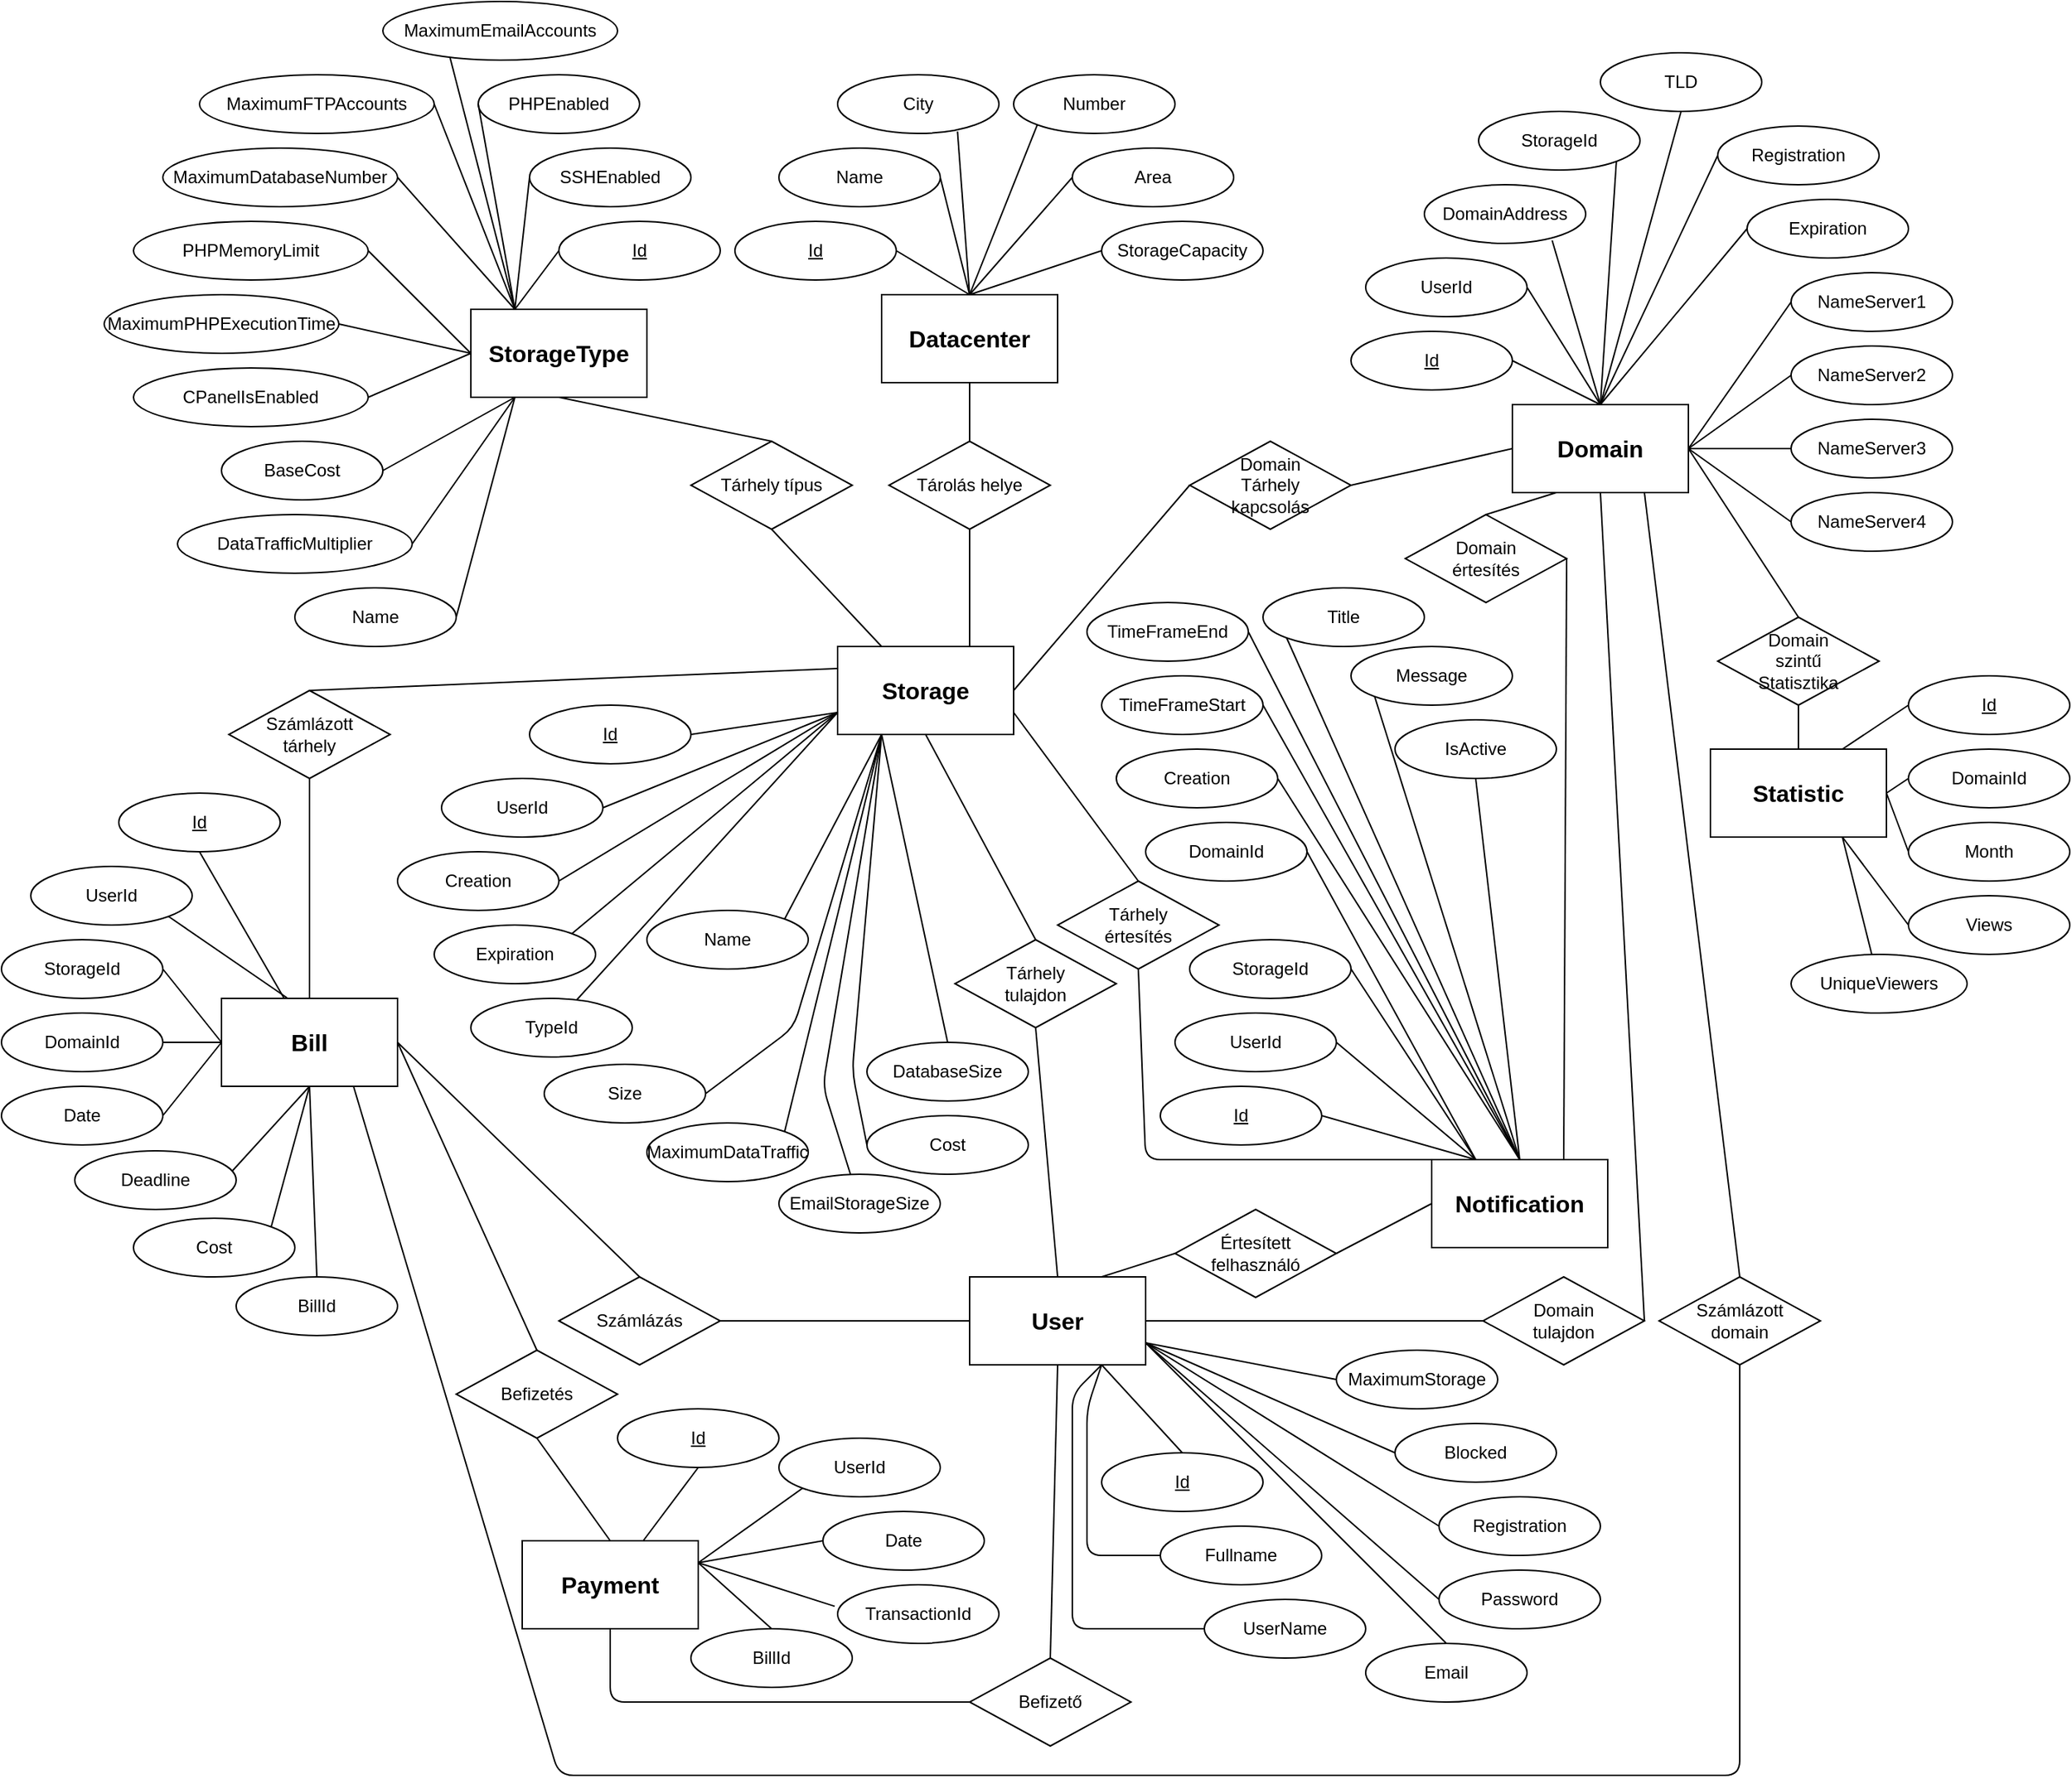 <mxfile version="14.5.8" type="device"><diagram id="4TkQM0ry2hRPQhlBSthe" name="Page-1"><mxGraphModel dx="2249" dy="1940" grid="1" gridSize="10" guides="1" tooltips="1" connect="1" arrows="1" fold="1" page="1" pageScale="1" pageWidth="827" pageHeight="1169" math="0" shadow="0"><root><mxCell id="0"/><mxCell id="1" parent="0"/><mxCell id="emN8S3h7IXsm3alMWnBv-1" value="Datacenter" style="rounded=0;whiteSpace=wrap;html=1;fontStyle=1;fontSize=16;" parent="1" vertex="1"><mxGeometry x="360" y="20" width="120" height="60" as="geometry"/></mxCell><mxCell id="emN8S3h7IXsm3alMWnBv-2" value="Bill" style="rounded=0;whiteSpace=wrap;html=1;fontSize=16;fontStyle=1" parent="1" vertex="1"><mxGeometry x="-90" y="500" width="120" height="60" as="geometry"/></mxCell><mxCell id="emN8S3h7IXsm3alMWnBv-3" value="Domain" style="rounded=0;whiteSpace=wrap;html=1;fontSize=16;fontStyle=1" parent="1" vertex="1"><mxGeometry x="790" y="95" width="120" height="60" as="geometry"/></mxCell><mxCell id="emN8S3h7IXsm3alMWnBv-4" value="Storage" style="rounded=0;whiteSpace=wrap;html=1;fontStyle=1;fontSize=16;" parent="1" vertex="1"><mxGeometry x="330" y="260" width="120" height="60" as="geometry"/></mxCell><mxCell id="emN8S3h7IXsm3alMWnBv-5" value="User" style="rounded=0;whiteSpace=wrap;html=1;fontSize=16;fontStyle=1" parent="1" vertex="1"><mxGeometry x="420" y="690" width="120" height="60" as="geometry"/></mxCell><mxCell id="emN8S3h7IXsm3alMWnBv-6" value="StorageType" style="rounded=0;whiteSpace=wrap;html=1;fontStyle=1;fontSize=16;" parent="1" vertex="1"><mxGeometry x="80" y="30" width="120" height="60" as="geometry"/></mxCell><mxCell id="emN8S3h7IXsm3alMWnBv-7" value="Statistic" style="rounded=0;whiteSpace=wrap;html=1;fontSize=16;fontStyle=1" parent="1" vertex="1"><mxGeometry x="925" y="330" width="120" height="60" as="geometry"/></mxCell><mxCell id="emN8S3h7IXsm3alMWnBv-9" value="Payment" style="rounded=0;whiteSpace=wrap;html=1;fontSize=16;fontStyle=1" parent="1" vertex="1"><mxGeometry x="115" y="870" width="120" height="60" as="geometry"/></mxCell><mxCell id="emN8S3h7IXsm3alMWnBv-10" value="Tárolás helye" style="rhombus;whiteSpace=wrap;html=1;" parent="1" vertex="1"><mxGeometry x="365" y="120" width="110" height="60" as="geometry"/></mxCell><mxCell id="emN8S3h7IXsm3alMWnBv-11" value="Tárhely típus" style="rhombus;whiteSpace=wrap;html=1;" parent="1" vertex="1"><mxGeometry x="230" y="120" width="110" height="60" as="geometry"/></mxCell><mxCell id="emN8S3h7IXsm3alMWnBv-14" value="" style="endArrow=none;html=1;entryX=0.5;entryY=0;entryDx=0;entryDy=0;exitX=0.5;exitY=1;exitDx=0;exitDy=0;" parent="1" source="emN8S3h7IXsm3alMWnBv-1" target="emN8S3h7IXsm3alMWnBv-10" edge="1"><mxGeometry width="50" height="50" relative="1" as="geometry"><mxPoint x="300" y="310" as="sourcePoint"/><mxPoint x="350" y="260" as="targetPoint"/></mxGeometry></mxCell><mxCell id="emN8S3h7IXsm3alMWnBv-15" value="" style="endArrow=none;html=1;entryX=0.75;entryY=0;entryDx=0;entryDy=0;exitX=0.5;exitY=1;exitDx=0;exitDy=0;" parent="1" source="emN8S3h7IXsm3alMWnBv-10" target="emN8S3h7IXsm3alMWnBv-4" edge="1"><mxGeometry width="50" height="50" relative="1" as="geometry"><mxPoint x="170" y="240" as="sourcePoint"/><mxPoint x="190" y="240" as="targetPoint"/></mxGeometry></mxCell><mxCell id="emN8S3h7IXsm3alMWnBv-16" value="" style="endArrow=none;html=1;exitX=0.25;exitY=0;exitDx=0;exitDy=0;entryX=0.5;entryY=1;entryDx=0;entryDy=0;" parent="1" source="emN8S3h7IXsm3alMWnBv-4" target="emN8S3h7IXsm3alMWnBv-11" edge="1"><mxGeometry width="50" height="50" relative="1" as="geometry"><mxPoint x="430" y="230" as="sourcePoint"/><mxPoint x="210" y="640" as="targetPoint"/></mxGeometry></mxCell><mxCell id="emN8S3h7IXsm3alMWnBv-17" value="" style="endArrow=none;html=1;entryX=0.5;entryY=1;entryDx=0;entryDy=0;exitX=0.5;exitY=0;exitDx=0;exitDy=0;" parent="1" source="emN8S3h7IXsm3alMWnBv-11" target="emN8S3h7IXsm3alMWnBv-6" edge="1"><mxGeometry width="50" height="50" relative="1" as="geometry"><mxPoint x="560" y="230" as="sourcePoint"/><mxPoint x="210" y="260" as="targetPoint"/></mxGeometry></mxCell><mxCell id="emN8S3h7IXsm3alMWnBv-19" value="&lt;div&gt;Domain&lt;/div&gt;&lt;div&gt;szintű&lt;/div&gt;&lt;div&gt;Statisztika&lt;br&gt;&lt;/div&gt;" style="rhombus;whiteSpace=wrap;html=1;" parent="1" vertex="1"><mxGeometry x="930" y="240" width="110" height="60" as="geometry"/></mxCell><mxCell id="emN8S3h7IXsm3alMWnBv-20" value="&lt;div&gt;Domain&lt;/div&gt;&lt;div&gt;értesítés&lt;/div&gt;" style="rhombus;whiteSpace=wrap;html=1;" parent="1" vertex="1"><mxGeometry x="717" y="170" width="110" height="60" as="geometry"/></mxCell><mxCell id="emN8S3h7IXsm3alMWnBv-21" value="&lt;div&gt;Tárhely&lt;/div&gt;&lt;div&gt;értesítés&lt;br&gt;&lt;/div&gt;" style="rhombus;whiteSpace=wrap;html=1;" parent="1" vertex="1"><mxGeometry x="480" y="420" width="110" height="60" as="geometry"/></mxCell><mxCell id="emN8S3h7IXsm3alMWnBv-22" value="" style="endArrow=none;html=1;entryX=0.75;entryY=0;entryDx=0;entryDy=0;exitX=1;exitY=0.5;exitDx=0;exitDy=0;" parent="1" source="emN8S3h7IXsm3alMWnBv-20" target="emN8S3h7IXsm3alMWnBv-8" edge="1"><mxGeometry width="50" height="50" relative="1" as="geometry"><mxPoint x="430" y="490" as="sourcePoint"/><mxPoint x="480" y="440" as="targetPoint"/></mxGeometry></mxCell><mxCell id="emN8S3h7IXsm3alMWnBv-23" value="" style="endArrow=none;html=1;entryX=0.5;entryY=0;entryDx=0;entryDy=0;exitX=0.25;exitY=1;exitDx=0;exitDy=0;" parent="1" source="emN8S3h7IXsm3alMWnBv-3" target="emN8S3h7IXsm3alMWnBv-20" edge="1"><mxGeometry width="50" height="50" relative="1" as="geometry"><mxPoint x="300" y="315" as="sourcePoint"/><mxPoint x="350" y="265" as="targetPoint"/></mxGeometry></mxCell><mxCell id="emN8S3h7IXsm3alMWnBv-24" value="" style="endArrow=none;html=1;entryX=1;entryY=0.5;entryDx=0;entryDy=0;exitX=0.5;exitY=0;exitDx=0;exitDy=0;" parent="1" source="emN8S3h7IXsm3alMWnBv-19" target="emN8S3h7IXsm3alMWnBv-3" edge="1"><mxGeometry width="50" height="50" relative="1" as="geometry"><mxPoint x="270" y="670" as="sourcePoint"/><mxPoint x="320" y="620" as="targetPoint"/></mxGeometry></mxCell><mxCell id="emN8S3h7IXsm3alMWnBv-25" value="" style="endArrow=none;html=1;entryX=0.5;entryY=1;entryDx=0;entryDy=0;exitX=0.5;exitY=0;exitDx=0;exitDy=0;" parent="1" source="emN8S3h7IXsm3alMWnBv-7" target="emN8S3h7IXsm3alMWnBv-19" edge="1"><mxGeometry width="50" height="50" relative="1" as="geometry"><mxPoint x="160" y="10" as="sourcePoint"/><mxPoint x="210" y="-40" as="targetPoint"/></mxGeometry></mxCell><mxCell id="emN8S3h7IXsm3alMWnBv-26" value="" style="endArrow=none;html=1;exitX=0.5;exitY=1;exitDx=0;exitDy=0;entryX=0;entryY=0;entryDx=0;entryDy=0;" parent="1" source="emN8S3h7IXsm3alMWnBv-21" target="emN8S3h7IXsm3alMWnBv-8" edge="1"><mxGeometry width="50" height="50" relative="1" as="geometry"><mxPoint x="580" y="340" as="sourcePoint"/><mxPoint x="660" y="630" as="targetPoint"/><Array as="points"><mxPoint x="540" y="610"/></Array></mxGeometry></mxCell><mxCell id="emN8S3h7IXsm3alMWnBv-27" value="" style="endArrow=none;html=1;entryX=0.5;entryY=0;entryDx=0;entryDy=0;exitX=1;exitY=0.75;exitDx=0;exitDy=0;" parent="1" source="emN8S3h7IXsm3alMWnBv-4" target="emN8S3h7IXsm3alMWnBv-21" edge="1"><mxGeometry width="50" height="50" relative="1" as="geometry"><mxPoint x="300" y="330" as="sourcePoint"/><mxPoint x="350" y="280" as="targetPoint"/></mxGeometry></mxCell><mxCell id="emN8S3h7IXsm3alMWnBv-28" value="&lt;div&gt;Tárhely&lt;/div&gt;&lt;div&gt;tulajdon&lt;br&gt;&lt;/div&gt;" style="rhombus;whiteSpace=wrap;html=1;" parent="1" vertex="1"><mxGeometry x="410" y="460" width="110" height="60" as="geometry"/></mxCell><mxCell id="emN8S3h7IXsm3alMWnBv-29" value="" style="endArrow=none;html=1;entryX=0.5;entryY=1;entryDx=0;entryDy=0;exitX=0.5;exitY=0;exitDx=0;exitDy=0;" parent="1" source="emN8S3h7IXsm3alMWnBv-28" target="emN8S3h7IXsm3alMWnBv-4" edge="1"><mxGeometry width="50" height="50" relative="1" as="geometry"><mxPoint x="270" y="340" as="sourcePoint"/><mxPoint x="320" y="290" as="targetPoint"/></mxGeometry></mxCell><mxCell id="emN8S3h7IXsm3alMWnBv-30" value="" style="endArrow=none;html=1;entryX=0.5;entryY=1;entryDx=0;entryDy=0;exitX=0.5;exitY=0;exitDx=0;exitDy=0;" parent="1" source="emN8S3h7IXsm3alMWnBv-5" target="emN8S3h7IXsm3alMWnBv-28" edge="1"><mxGeometry width="50" height="50" relative="1" as="geometry"><mxPoint x="240" y="380" as="sourcePoint"/><mxPoint x="290" y="330" as="targetPoint"/></mxGeometry></mxCell><mxCell id="emN8S3h7IXsm3alMWnBv-31" value="&lt;div&gt;Értesített&lt;br&gt;&lt;/div&gt;&lt;div&gt;felhasználó&lt;br&gt;&lt;/div&gt;" style="rhombus;whiteSpace=wrap;html=1;" parent="1" vertex="1"><mxGeometry x="560" y="644" width="110" height="60" as="geometry"/></mxCell><mxCell id="emN8S3h7IXsm3alMWnBv-32" value="" style="endArrow=none;html=1;entryX=0;entryY=0.5;entryDx=0;entryDy=0;exitX=0.75;exitY=0;exitDx=0;exitDy=0;" parent="1" source="emN8S3h7IXsm3alMWnBv-5" target="emN8S3h7IXsm3alMWnBv-31" edge="1"><mxGeometry width="50" height="50" relative="1" as="geometry"><mxPoint x="400" y="490" as="sourcePoint"/><mxPoint x="450" y="440" as="targetPoint"/></mxGeometry></mxCell><mxCell id="emN8S3h7IXsm3alMWnBv-34" value="&lt;div&gt;Számlázás&lt;/div&gt;" style="rhombus;whiteSpace=wrap;html=1;" parent="1" vertex="1"><mxGeometry x="140" y="690" width="110" height="60" as="geometry"/></mxCell><mxCell id="emN8S3h7IXsm3alMWnBv-35" value="" style="endArrow=none;html=1;entryX=0;entryY=0.5;entryDx=0;entryDy=0;exitX=1;exitY=0.5;exitDx=0;exitDy=0;" parent="1" source="emN8S3h7IXsm3alMWnBv-34" target="emN8S3h7IXsm3alMWnBv-5" edge="1"><mxGeometry width="50" height="50" relative="1" as="geometry"><mxPoint x="250" y="510" as="sourcePoint"/><mxPoint x="300" y="460" as="targetPoint"/></mxGeometry></mxCell><mxCell id="emN8S3h7IXsm3alMWnBv-39" value="Befizetés" style="rhombus;whiteSpace=wrap;html=1;" parent="1" vertex="1"><mxGeometry x="70" y="740" width="110" height="60" as="geometry"/></mxCell><mxCell id="emN8S3h7IXsm3alMWnBv-40" value="Befizető" style="rhombus;whiteSpace=wrap;html=1;" parent="1" vertex="1"><mxGeometry x="420" y="950" width="110" height="60" as="geometry"/></mxCell><mxCell id="emN8S3h7IXsm3alMWnBv-41" value="" style="endArrow=none;html=1;entryX=0.5;entryY=1;entryDx=0;entryDy=0;exitX=0.5;exitY=0;exitDx=0;exitDy=0;" parent="1" source="emN8S3h7IXsm3alMWnBv-40" target="emN8S3h7IXsm3alMWnBv-5" edge="1"><mxGeometry width="50" height="50" relative="1" as="geometry"><mxPoint x="290" y="490" as="sourcePoint"/><mxPoint x="340" y="440" as="targetPoint"/></mxGeometry></mxCell><mxCell id="emN8S3h7IXsm3alMWnBv-42" value="" style="endArrow=none;html=1;entryX=0;entryY=0.5;entryDx=0;entryDy=0;exitX=0.5;exitY=1;exitDx=0;exitDy=0;" parent="1" source="emN8S3h7IXsm3alMWnBv-9" target="emN8S3h7IXsm3alMWnBv-40" edge="1"><mxGeometry width="50" height="50" relative="1" as="geometry"><mxPoint x="260" y="560" as="sourcePoint"/><mxPoint x="310" y="510" as="targetPoint"/><Array as="points"><mxPoint x="175" y="980"/></Array></mxGeometry></mxCell><mxCell id="emN8S3h7IXsm3alMWnBv-43" value="" style="endArrow=none;html=1;entryX=1;entryY=0.5;entryDx=0;entryDy=0;exitX=0.5;exitY=0;exitDx=0;exitDy=0;" parent="1" source="emN8S3h7IXsm3alMWnBv-39" target="emN8S3h7IXsm3alMWnBv-2" edge="1"><mxGeometry width="50" height="50" relative="1" as="geometry"><mxPoint x="-50" y="460" as="sourcePoint"/><mxPoint x="-80" y="460" as="targetPoint"/></mxGeometry></mxCell><mxCell id="emN8S3h7IXsm3alMWnBv-44" value="" style="endArrow=none;html=1;entryX=0.5;entryY=0;entryDx=0;entryDy=0;exitX=0.5;exitY=1;exitDx=0;exitDy=0;" parent="1" source="emN8S3h7IXsm3alMWnBv-39" target="emN8S3h7IXsm3alMWnBv-9" edge="1"><mxGeometry width="50" height="50" relative="1" as="geometry"><mxPoint x="130" y="510" as="sourcePoint"/><mxPoint x="180" y="460" as="targetPoint"/></mxGeometry></mxCell><mxCell id="emN8S3h7IXsm3alMWnBv-45" value="&lt;div&gt;Domain&lt;/div&gt;&lt;div&gt;tulajdon&lt;br&gt;&lt;/div&gt;" style="rhombus;whiteSpace=wrap;html=1;" parent="1" vertex="1"><mxGeometry x="770" y="690" width="110" height="60" as="geometry"/></mxCell><mxCell id="emN8S3h7IXsm3alMWnBv-46" value="" style="endArrow=none;html=1;entryX=0;entryY=0.5;entryDx=0;entryDy=0;" parent="1" target="emN8S3h7IXsm3alMWnBv-45" edge="1"><mxGeometry width="50" height="50" relative="1" as="geometry"><mxPoint x="540" y="720" as="sourcePoint"/><mxPoint x="620" y="740" as="targetPoint"/></mxGeometry></mxCell><mxCell id="emN8S3h7IXsm3alMWnBv-47" value="" style="endArrow=none;html=1;entryX=1;entryY=0.5;entryDx=0;entryDy=0;exitX=0.5;exitY=1;exitDx=0;exitDy=0;" parent="1" source="emN8S3h7IXsm3alMWnBv-3" target="emN8S3h7IXsm3alMWnBv-45" edge="1"><mxGeometry width="50" height="50" relative="1" as="geometry"><mxPoint x="430" y="600" as="sourcePoint"/><mxPoint x="480" y="550" as="targetPoint"/></mxGeometry></mxCell><mxCell id="emN8S3h7IXsm3alMWnBv-48" value="&lt;div&gt;Számlázott&lt;/div&gt;&lt;div&gt;domain&lt;br&gt;&lt;/div&gt;" style="rhombus;whiteSpace=wrap;html=1;" parent="1" vertex="1"><mxGeometry x="890" y="690" width="110" height="60" as="geometry"/></mxCell><mxCell id="emN8S3h7IXsm3alMWnBv-49" value="" style="endArrow=none;html=1;entryX=0.75;entryY=1;entryDx=0;entryDy=0;exitX=0.5;exitY=1;exitDx=0;exitDy=0;" parent="1" source="emN8S3h7IXsm3alMWnBv-48" target="emN8S3h7IXsm3alMWnBv-2" edge="1"><mxGeometry width="50" height="50" relative="1" as="geometry"><mxPoint x="130" y="700" as="sourcePoint"/><mxPoint x="180" y="650" as="targetPoint"/><Array as="points"><mxPoint x="945" y="1030"/><mxPoint x="140" y="1030"/></Array></mxGeometry></mxCell><mxCell id="emN8S3h7IXsm3alMWnBv-50" value="" style="endArrow=none;html=1;entryX=0.75;entryY=1;entryDx=0;entryDy=0;exitX=0.5;exitY=0;exitDx=0;exitDy=0;" parent="1" source="emN8S3h7IXsm3alMWnBv-48" target="emN8S3h7IXsm3alMWnBv-3" edge="1"><mxGeometry width="50" height="50" relative="1" as="geometry"><mxPoint x="330" y="720" as="sourcePoint"/><mxPoint x="130" y="680" as="targetPoint"/></mxGeometry></mxCell><mxCell id="emN8S3h7IXsm3alMWnBv-51" value="&lt;div&gt;Domain&lt;/div&gt;&lt;div&gt;Tárhely&lt;/div&gt;&lt;div&gt;kapcsolás&lt;br&gt;&lt;/div&gt;" style="rhombus;whiteSpace=wrap;html=1;" parent="1" vertex="1"><mxGeometry x="570" y="120" width="110" height="60" as="geometry"/></mxCell><mxCell id="emN8S3h7IXsm3alMWnBv-52" value="" style="endArrow=none;html=1;entryX=1;entryY=0.5;entryDx=0;entryDy=0;exitX=0;exitY=0.5;exitDx=0;exitDy=0;" parent="1" source="emN8S3h7IXsm3alMWnBv-3" target="emN8S3h7IXsm3alMWnBv-51" edge="1"><mxGeometry width="50" height="50" relative="1" as="geometry"><mxPoint x="320" y="660" as="sourcePoint"/><mxPoint x="370" y="610" as="targetPoint"/></mxGeometry></mxCell><mxCell id="emN8S3h7IXsm3alMWnBv-53" value="" style="endArrow=none;html=1;entryX=0;entryY=0.5;entryDx=0;entryDy=0;exitX=1;exitY=0.5;exitDx=0;exitDy=0;" parent="1" source="emN8S3h7IXsm3alMWnBv-4" target="emN8S3h7IXsm3alMWnBv-51" edge="1"><mxGeometry width="50" height="50" relative="1" as="geometry"><mxPoint x="250" y="670" as="sourcePoint"/><mxPoint x="300" y="620" as="targetPoint"/></mxGeometry></mxCell><mxCell id="emN8S3h7IXsm3alMWnBv-54" value="&lt;div&gt;Számlázott&lt;/div&gt;&lt;div&gt;tárhely&lt;br&gt;&lt;/div&gt;" style="rhombus;whiteSpace=wrap;html=1;" parent="1" vertex="1"><mxGeometry x="-85" y="290" width="110" height="60" as="geometry"/></mxCell><mxCell id="emN8S3h7IXsm3alMWnBv-55" value="" style="endArrow=none;html=1;entryX=0;entryY=0.25;entryDx=0;entryDy=0;exitX=0.5;exitY=0;exitDx=0;exitDy=0;" parent="1" source="emN8S3h7IXsm3alMWnBv-54" target="emN8S3h7IXsm3alMWnBv-4" edge="1"><mxGeometry width="50" height="50" relative="1" as="geometry"><mxPoint x="120" y="340" as="sourcePoint"/><mxPoint x="170" y="290" as="targetPoint"/></mxGeometry></mxCell><mxCell id="emN8S3h7IXsm3alMWnBv-56" value="" style="endArrow=none;html=1;entryX=0.5;entryY=1;entryDx=0;entryDy=0;exitX=0.5;exitY=0;exitDx=0;exitDy=0;" parent="1" source="emN8S3h7IXsm3alMWnBv-2" target="emN8S3h7IXsm3alMWnBv-54" edge="1"><mxGeometry width="50" height="50" relative="1" as="geometry"><mxPoint x="-120" y="360" as="sourcePoint"/><mxPoint x="-70" y="310" as="targetPoint"/></mxGeometry></mxCell><mxCell id="emN8S3h7IXsm3alMWnBv-8" value="Notification" style="rounded=0;whiteSpace=wrap;html=1;fontSize=16;fontStyle=1" parent="1" vertex="1"><mxGeometry x="735" y="610" width="120" height="60" as="geometry"/></mxCell><mxCell id="muhq09yb4jXGXp1xaIJV-4" value="" style="endArrow=none;html=1;exitX=1;exitY=0.5;exitDx=0;exitDy=0;entryX=0;entryY=0.5;entryDx=0;entryDy=0;" parent="1" source="emN8S3h7IXsm3alMWnBv-31" target="emN8S3h7IXsm3alMWnBv-8" edge="1"><mxGeometry width="50" height="50" relative="1" as="geometry"><mxPoint x="560" y="980" as="sourcePoint"/><mxPoint x="690" y="420" as="targetPoint"/></mxGeometry></mxCell><mxCell id="muhq09yb4jXGXp1xaIJV-5" value="" style="endArrow=none;html=1;entryX=1;entryY=0.5;entryDx=0;entryDy=0;exitX=0.5;exitY=0;exitDx=0;exitDy=0;" parent="1" source="emN8S3h7IXsm3alMWnBv-34" target="emN8S3h7IXsm3alMWnBv-2" edge="1"><mxGeometry width="50" height="50" relative="1" as="geometry"><mxPoint x="-30" y="610" as="sourcePoint"/><mxPoint x="20" y="560" as="targetPoint"/></mxGeometry></mxCell><mxCell id="muhq09yb4jXGXp1xaIJV-8" value="&lt;u&gt;Id&lt;/u&gt;" style="ellipse;whiteSpace=wrap;html=1;" parent="1" vertex="1"><mxGeometry x="140" y="-30" width="110" height="40" as="geometry"/></mxCell><mxCell id="muhq09yb4jXGXp1xaIJV-9" value="SSHEnabled" style="ellipse;whiteSpace=wrap;html=1;" parent="1" vertex="1"><mxGeometry x="120" y="-80" width="110" height="40" as="geometry"/></mxCell><mxCell id="muhq09yb4jXGXp1xaIJV-10" value="PHPEnabled" style="ellipse;whiteSpace=wrap;html=1;" parent="1" vertex="1"><mxGeometry x="85" y="-130" width="110" height="40" as="geometry"/></mxCell><mxCell id="muhq09yb4jXGXp1xaIJV-11" value="MaximumEmailAccounts" style="ellipse;whiteSpace=wrap;html=1;" parent="1" vertex="1"><mxGeometry x="20" y="-180" width="160" height="40" as="geometry"/></mxCell><mxCell id="muhq09yb4jXGXp1xaIJV-12" value="PHPMemoryLimit" style="ellipse;whiteSpace=wrap;html=1;" parent="1" vertex="1"><mxGeometry x="-150" y="-30" width="160" height="40" as="geometry"/></mxCell><mxCell id="muhq09yb4jXGXp1xaIJV-13" value="MaximumDatabaseNumber" style="ellipse;whiteSpace=wrap;html=1;" parent="1" vertex="1"><mxGeometry x="-130" y="-80" width="160" height="40" as="geometry"/></mxCell><mxCell id="muhq09yb4jXGXp1xaIJV-14" value="&lt;div&gt;MaximumFTPAccounts&lt;/div&gt;" style="ellipse;whiteSpace=wrap;html=1;" parent="1" vertex="1"><mxGeometry x="-105" y="-130" width="160" height="40" as="geometry"/></mxCell><mxCell id="muhq09yb4jXGXp1xaIJV-15" value="MaximumPHPExecutionTime" style="ellipse;whiteSpace=wrap;html=1;" parent="1" vertex="1"><mxGeometry x="-170" y="20" width="160" height="40" as="geometry"/></mxCell><mxCell id="muhq09yb4jXGXp1xaIJV-16" value="CPanelIsEnabled" style="ellipse;whiteSpace=wrap;html=1;" parent="1" vertex="1"><mxGeometry x="-150" y="70" width="160" height="40" as="geometry"/></mxCell><mxCell id="muhq09yb4jXGXp1xaIJV-17" value="BaseCost" style="ellipse;whiteSpace=wrap;html=1;" parent="1" vertex="1"><mxGeometry x="-90" y="120" width="110" height="40" as="geometry"/></mxCell><mxCell id="muhq09yb4jXGXp1xaIJV-18" value="DataTrafficMultiplier" style="ellipse;whiteSpace=wrap;html=1;" parent="1" vertex="1"><mxGeometry x="-120" y="170" width="160" height="40" as="geometry"/></mxCell><mxCell id="muhq09yb4jXGXp1xaIJV-19" value="Name" style="ellipse;whiteSpace=wrap;html=1;" parent="1" vertex="1"><mxGeometry x="-40" y="220" width="110" height="40" as="geometry"/></mxCell><mxCell id="muhq09yb4jXGXp1xaIJV-22" value="" style="endArrow=none;html=1;entryX=0;entryY=0.5;entryDx=0;entryDy=0;exitX=0.25;exitY=0;exitDx=0;exitDy=0;" parent="1" source="emN8S3h7IXsm3alMWnBv-6" target="muhq09yb4jXGXp1xaIJV-8" edge="1"><mxGeometry width="50" height="50" relative="1" as="geometry"><mxPoint x="30" y="50" as="sourcePoint"/><mxPoint x="80" as="targetPoint"/></mxGeometry></mxCell><mxCell id="muhq09yb4jXGXp1xaIJV-24" value="" style="endArrow=none;html=1;entryX=0.25;entryY=1;entryDx=0;entryDy=0;exitX=1;exitY=0.5;exitDx=0;exitDy=0;" parent="1" source="muhq09yb4jXGXp1xaIJV-19" target="emN8S3h7IXsm3alMWnBv-6" edge="1"><mxGeometry width="50" height="50" relative="1" as="geometry"><mxPoint x="30" y="220" as="sourcePoint"/><mxPoint x="80" y="170" as="targetPoint"/></mxGeometry></mxCell><mxCell id="muhq09yb4jXGXp1xaIJV-25" value="" style="endArrow=none;html=1;entryX=0.25;entryY=1;entryDx=0;entryDy=0;exitX=1;exitY=0.5;exitDx=0;exitDy=0;" parent="1" source="muhq09yb4jXGXp1xaIJV-18" target="emN8S3h7IXsm3alMWnBv-6" edge="1"><mxGeometry width="50" height="50" relative="1" as="geometry"><mxPoint x="-260" y="280" as="sourcePoint"/><mxPoint x="-210" y="230" as="targetPoint"/></mxGeometry></mxCell><mxCell id="muhq09yb4jXGXp1xaIJV-26" value="" style="endArrow=none;html=1;entryX=0.25;entryY=1;entryDx=0;entryDy=0;exitX=1;exitY=0.5;exitDx=0;exitDy=0;" parent="1" source="muhq09yb4jXGXp1xaIJV-17" target="emN8S3h7IXsm3alMWnBv-6" edge="1"><mxGeometry width="50" height="50" relative="1" as="geometry"><mxPoint x="10" y="140" as="sourcePoint"/><mxPoint x="80.711" y="90" as="targetPoint"/></mxGeometry></mxCell><mxCell id="muhq09yb4jXGXp1xaIJV-27" value="" style="endArrow=none;html=1;entryX=0;entryY=0.5;entryDx=0;entryDy=0;exitX=1;exitY=0.5;exitDx=0;exitDy=0;" parent="1" source="muhq09yb4jXGXp1xaIJV-16" target="emN8S3h7IXsm3alMWnBv-6" edge="1"><mxGeometry width="50" height="50" relative="1" as="geometry"><mxPoint x="-20" y="140" as="sourcePoint"/><mxPoint x="30" y="90" as="targetPoint"/></mxGeometry></mxCell><mxCell id="muhq09yb4jXGXp1xaIJV-28" value="" style="endArrow=none;html=1;entryX=0;entryY=0.5;entryDx=0;entryDy=0;exitX=1;exitY=0.5;exitDx=0;exitDy=0;" parent="1" source="muhq09yb4jXGXp1xaIJV-15" target="emN8S3h7IXsm3alMWnBv-6" edge="1"><mxGeometry width="50" height="50" relative="1" as="geometry"><mxPoint x="-30" y="90" as="sourcePoint"/><mxPoint x="20" y="40" as="targetPoint"/></mxGeometry></mxCell><mxCell id="muhq09yb4jXGXp1xaIJV-29" value="" style="endArrow=none;html=1;entryX=0;entryY=0.5;entryDx=0;entryDy=0;exitX=1;exitY=0.5;exitDx=0;exitDy=0;" parent="1" source="muhq09yb4jXGXp1xaIJV-12" target="emN8S3h7IXsm3alMWnBv-6" edge="1"><mxGeometry width="50" height="50" relative="1" as="geometry"><mxPoint x="30" y="70" as="sourcePoint"/><mxPoint x="80" y="20" as="targetPoint"/></mxGeometry></mxCell><mxCell id="muhq09yb4jXGXp1xaIJV-30" value="" style="endArrow=none;html=1;entryX=0;entryY=0.5;entryDx=0;entryDy=0;exitX=0.25;exitY=0;exitDx=0;exitDy=0;" parent="1" source="emN8S3h7IXsm3alMWnBv-6" target="muhq09yb4jXGXp1xaIJV-9" edge="1"><mxGeometry width="50" height="50" relative="1" as="geometry"><mxPoint x="70" y="20" as="sourcePoint"/><mxPoint x="120" y="-30" as="targetPoint"/></mxGeometry></mxCell><mxCell id="muhq09yb4jXGXp1xaIJV-31" value="" style="endArrow=none;html=1;entryX=0;entryY=0.5;entryDx=0;entryDy=0;exitX=0.25;exitY=0;exitDx=0;exitDy=0;" parent="1" source="emN8S3h7IXsm3alMWnBv-6" target="muhq09yb4jXGXp1xaIJV-10" edge="1"><mxGeometry width="50" height="50" relative="1" as="geometry"><mxPoint x="70" y="-30" as="sourcePoint"/><mxPoint x="120" y="-80" as="targetPoint"/></mxGeometry></mxCell><mxCell id="muhq09yb4jXGXp1xaIJV-32" value="" style="endArrow=none;html=1;entryX=0.286;entryY=0.953;entryDx=0;entryDy=0;entryPerimeter=0;" parent="1" target="muhq09yb4jXGXp1xaIJV-11" edge="1"><mxGeometry width="50" height="50" relative="1" as="geometry"><mxPoint x="110" y="30" as="sourcePoint"/><mxPoint x="80" y="-30" as="targetPoint"/></mxGeometry></mxCell><mxCell id="muhq09yb4jXGXp1xaIJV-33" value="" style="endArrow=none;html=1;entryX=1;entryY=0.5;entryDx=0;entryDy=0;exitX=0.25;exitY=0;exitDx=0;exitDy=0;" parent="1" source="emN8S3h7IXsm3alMWnBv-6" target="muhq09yb4jXGXp1xaIJV-14" edge="1"><mxGeometry width="50" height="50" relative="1" as="geometry"><mxPoint x="60" y="40" as="sourcePoint"/><mxPoint x="110" y="-10" as="targetPoint"/></mxGeometry></mxCell><mxCell id="muhq09yb4jXGXp1xaIJV-34" value="" style="endArrow=none;html=1;entryX=0.25;entryY=0;entryDx=0;entryDy=0;exitX=1;exitY=0.5;exitDx=0;exitDy=0;" parent="1" source="muhq09yb4jXGXp1xaIJV-13" target="emN8S3h7IXsm3alMWnBv-6" edge="1"><mxGeometry width="50" height="50" relative="1" as="geometry"><mxPoint x="-50" y="70" as="sourcePoint"/><mxPoint y="20" as="targetPoint"/></mxGeometry></mxCell><mxCell id="muhq09yb4jXGXp1xaIJV-35" value="&lt;u&gt;Id&lt;/u&gt;" style="ellipse;whiteSpace=wrap;html=1;" parent="1" vertex="1"><mxGeometry x="260" y="-30" width="110" height="40" as="geometry"/></mxCell><mxCell id="muhq09yb4jXGXp1xaIJV-36" value="Name" style="ellipse;whiteSpace=wrap;html=1;" parent="1" vertex="1"><mxGeometry x="290" y="-80" width="110" height="40" as="geometry"/></mxCell><mxCell id="muhq09yb4jXGXp1xaIJV-37" value="City" style="ellipse;whiteSpace=wrap;html=1;" parent="1" vertex="1"><mxGeometry x="330" y="-130" width="110" height="40" as="geometry"/></mxCell><mxCell id="muhq09yb4jXGXp1xaIJV-38" value="Number" style="ellipse;whiteSpace=wrap;html=1;" parent="1" vertex="1"><mxGeometry x="450" y="-130" width="110" height="40" as="geometry"/></mxCell><mxCell id="muhq09yb4jXGXp1xaIJV-39" value="Area" style="ellipse;whiteSpace=wrap;html=1;" parent="1" vertex="1"><mxGeometry x="490" y="-80" width="110" height="40" as="geometry"/></mxCell><mxCell id="muhq09yb4jXGXp1xaIJV-40" value="StorageCapacity" style="ellipse;whiteSpace=wrap;html=1;" parent="1" vertex="1"><mxGeometry x="510" y="-30" width="110" height="40" as="geometry"/></mxCell><mxCell id="muhq09yb4jXGXp1xaIJV-41" value="" style="endArrow=none;html=1;entryX=1;entryY=0.5;entryDx=0;entryDy=0;exitX=0.5;exitY=0;exitDx=0;exitDy=0;" parent="1" source="emN8S3h7IXsm3alMWnBv-1" target="muhq09yb4jXGXp1xaIJV-35" edge="1"><mxGeometry width="50" height="50" relative="1" as="geometry"><mxPoint x="390" y="30" as="sourcePoint"/><mxPoint x="440" y="-20" as="targetPoint"/></mxGeometry></mxCell><mxCell id="muhq09yb4jXGXp1xaIJV-42" value="" style="endArrow=none;html=1;entryX=1;entryY=0.5;entryDx=0;entryDy=0;exitX=0.5;exitY=0;exitDx=0;exitDy=0;" parent="1" source="emN8S3h7IXsm3alMWnBv-1" target="muhq09yb4jXGXp1xaIJV-36" edge="1"><mxGeometry width="50" height="50" relative="1" as="geometry"><mxPoint x="540" y="130" as="sourcePoint"/><mxPoint x="590" y="80" as="targetPoint"/></mxGeometry></mxCell><mxCell id="muhq09yb4jXGXp1xaIJV-43" value="" style="endArrow=none;html=1;entryX=0;entryY=0.5;entryDx=0;entryDy=0;exitX=0.5;exitY=0;exitDx=0;exitDy=0;" parent="1" source="emN8S3h7IXsm3alMWnBv-1" target="muhq09yb4jXGXp1xaIJV-40" edge="1"><mxGeometry width="50" height="50" relative="1" as="geometry"><mxPoint x="540" y="140" as="sourcePoint"/><mxPoint x="590" y="90" as="targetPoint"/></mxGeometry></mxCell><mxCell id="muhq09yb4jXGXp1xaIJV-44" value="" style="endArrow=none;html=1;entryX=0;entryY=0.5;entryDx=0;entryDy=0;exitX=0.5;exitY=0;exitDx=0;exitDy=0;" parent="1" source="emN8S3h7IXsm3alMWnBv-1" target="muhq09yb4jXGXp1xaIJV-39" edge="1"><mxGeometry width="50" height="50" relative="1" as="geometry"><mxPoint x="490" y="140" as="sourcePoint"/><mxPoint x="540" y="90" as="targetPoint"/></mxGeometry></mxCell><mxCell id="muhq09yb4jXGXp1xaIJV-45" value="" style="endArrow=none;html=1;entryX=0;entryY=1;entryDx=0;entryDy=0;" parent="1" target="muhq09yb4jXGXp1xaIJV-38" edge="1"><mxGeometry width="50" height="50" relative="1" as="geometry"><mxPoint x="420" y="20" as="sourcePoint"/><mxPoint x="300" y="50" as="targetPoint"/></mxGeometry></mxCell><mxCell id="muhq09yb4jXGXp1xaIJV-46" value="" style="endArrow=none;html=1;entryX=0.743;entryY=0.968;entryDx=0;entryDy=0;entryPerimeter=0;" parent="1" target="muhq09yb4jXGXp1xaIJV-37" edge="1"><mxGeometry width="50" height="50" relative="1" as="geometry"><mxPoint x="420" y="20" as="sourcePoint"/><mxPoint x="290" y="30" as="targetPoint"/></mxGeometry></mxCell><mxCell id="muhq09yb4jXGXp1xaIJV-47" value="&lt;u&gt;Id&lt;/u&gt;" style="ellipse;whiteSpace=wrap;html=1;" parent="1" vertex="1"><mxGeometry x="1060" y="280" width="110" height="40" as="geometry"/></mxCell><mxCell id="muhq09yb4jXGXp1xaIJV-48" value="DomainId" style="ellipse;whiteSpace=wrap;html=1;" parent="1" vertex="1"><mxGeometry x="1060" y="330" width="110" height="40" as="geometry"/></mxCell><mxCell id="muhq09yb4jXGXp1xaIJV-49" value="Month" style="ellipse;whiteSpace=wrap;html=1;" parent="1" vertex="1"><mxGeometry x="1060" y="380" width="110" height="40" as="geometry"/></mxCell><mxCell id="muhq09yb4jXGXp1xaIJV-50" value="Views" style="ellipse;whiteSpace=wrap;html=1;" parent="1" vertex="1"><mxGeometry x="1060" y="430" width="110" height="40" as="geometry"/></mxCell><mxCell id="muhq09yb4jXGXp1xaIJV-51" value="UniqueViewers" style="ellipse;whiteSpace=wrap;html=1;" parent="1" vertex="1"><mxGeometry x="980" y="470" width="120" height="40" as="geometry"/></mxCell><mxCell id="muhq09yb4jXGXp1xaIJV-54" value="" style="endArrow=none;html=1;entryX=0;entryY=0.5;entryDx=0;entryDy=0;exitX=0.75;exitY=0;exitDx=0;exitDy=0;" parent="1" source="emN8S3h7IXsm3alMWnBv-7" target="muhq09yb4jXGXp1xaIJV-47" edge="1"><mxGeometry width="50" height="50" relative="1" as="geometry"><mxPoint x="1150" y="610" as="sourcePoint"/><mxPoint x="1200" y="560" as="targetPoint"/></mxGeometry></mxCell><mxCell id="muhq09yb4jXGXp1xaIJV-55" value="" style="endArrow=none;html=1;entryX=0.75;entryY=1;entryDx=0;entryDy=0;" parent="1" source="muhq09yb4jXGXp1xaIJV-51" target="emN8S3h7IXsm3alMWnBv-7" edge="1"><mxGeometry width="50" height="50" relative="1" as="geometry"><mxPoint x="1150" y="610" as="sourcePoint"/><mxPoint x="1200" y="560" as="targetPoint"/></mxGeometry></mxCell><mxCell id="muhq09yb4jXGXp1xaIJV-56" value="" style="endArrow=none;html=1;entryX=0;entryY=0.5;entryDx=0;entryDy=0;exitX=0.75;exitY=1;exitDx=0;exitDy=0;" parent="1" source="emN8S3h7IXsm3alMWnBv-7" target="muhq09yb4jXGXp1xaIJV-50" edge="1"><mxGeometry width="50" height="50" relative="1" as="geometry"><mxPoint x="1140" y="590" as="sourcePoint"/><mxPoint x="1190" y="540" as="targetPoint"/></mxGeometry></mxCell><mxCell id="muhq09yb4jXGXp1xaIJV-57" value="" style="endArrow=none;html=1;entryX=1;entryY=0.5;entryDx=0;entryDy=0;exitX=0;exitY=0.5;exitDx=0;exitDy=0;" parent="1" source="muhq09yb4jXGXp1xaIJV-49" target="emN8S3h7IXsm3alMWnBv-7" edge="1"><mxGeometry width="50" height="50" relative="1" as="geometry"><mxPoint x="1269.289" y="530" as="sourcePoint"/><mxPoint x="1269.289" y="480" as="targetPoint"/></mxGeometry></mxCell><mxCell id="muhq09yb4jXGXp1xaIJV-58" value="" style="endArrow=none;html=1;entryX=0;entryY=0.5;entryDx=0;entryDy=0;exitX=1;exitY=0.5;exitDx=0;exitDy=0;" parent="1" source="emN8S3h7IXsm3alMWnBv-7" target="muhq09yb4jXGXp1xaIJV-48" edge="1"><mxGeometry width="50" height="50" relative="1" as="geometry"><mxPoint x="1340" y="480" as="sourcePoint"/><mxPoint x="1390" y="430" as="targetPoint"/></mxGeometry></mxCell><mxCell id="muhq09yb4jXGXp1xaIJV-59" value="&lt;u&gt;Id&lt;/u&gt;" style="ellipse;whiteSpace=wrap;html=1;" parent="1" vertex="1"><mxGeometry x="680" y="45" width="110" height="40" as="geometry"/></mxCell><mxCell id="muhq09yb4jXGXp1xaIJV-60" value="UserId" style="ellipse;whiteSpace=wrap;html=1;" parent="1" vertex="1"><mxGeometry x="690" y="-5" width="110" height="40" as="geometry"/></mxCell><mxCell id="muhq09yb4jXGXp1xaIJV-61" value="DomainAddress" style="ellipse;whiteSpace=wrap;html=1;" parent="1" vertex="1"><mxGeometry x="730" y="-55" width="110" height="40" as="geometry"/></mxCell><mxCell id="muhq09yb4jXGXp1xaIJV-62" value="StorageId" style="ellipse;whiteSpace=wrap;html=1;" parent="1" vertex="1"><mxGeometry x="767" y="-105" width="110" height="40" as="geometry"/></mxCell><mxCell id="muhq09yb4jXGXp1xaIJV-63" value="TLD" style="ellipse;whiteSpace=wrap;html=1;" parent="1" vertex="1"><mxGeometry x="850" y="-145" width="110" height="40" as="geometry"/></mxCell><mxCell id="muhq09yb4jXGXp1xaIJV-64" value="Registration" style="ellipse;whiteSpace=wrap;html=1;" parent="1" vertex="1"><mxGeometry x="930" y="-95" width="110" height="40" as="geometry"/></mxCell><mxCell id="muhq09yb4jXGXp1xaIJV-65" value="Expiration" style="ellipse;whiteSpace=wrap;html=1;" parent="1" vertex="1"><mxGeometry x="950" y="-45" width="110" height="40" as="geometry"/></mxCell><mxCell id="muhq09yb4jXGXp1xaIJV-66" value="&lt;div&gt;NameServer4&lt;/div&gt;" style="ellipse;whiteSpace=wrap;html=1;" parent="1" vertex="1"><mxGeometry x="980" y="155" width="110" height="40" as="geometry"/></mxCell><mxCell id="muhq09yb4jXGXp1xaIJV-67" value="&lt;div&gt;NameServer3&lt;/div&gt;" style="ellipse;whiteSpace=wrap;html=1;" parent="1" vertex="1"><mxGeometry x="980" y="105" width="110" height="40" as="geometry"/></mxCell><mxCell id="muhq09yb4jXGXp1xaIJV-68" value="&lt;div&gt;NameServer2&lt;/div&gt;" style="ellipse;whiteSpace=wrap;html=1;" parent="1" vertex="1"><mxGeometry x="980" y="55" width="110" height="40" as="geometry"/></mxCell><mxCell id="muhq09yb4jXGXp1xaIJV-69" value="&lt;div&gt;NameServer1&lt;/div&gt;" style="ellipse;whiteSpace=wrap;html=1;" parent="1" vertex="1"><mxGeometry x="980" y="5" width="110" height="40" as="geometry"/></mxCell><mxCell id="muhq09yb4jXGXp1xaIJV-70" value="" style="endArrow=none;html=1;entryX=0;entryY=0.5;entryDx=0;entryDy=0;exitX=1;exitY=0.5;exitDx=0;exitDy=0;" parent="1" source="emN8S3h7IXsm3alMWnBv-3" target="muhq09yb4jXGXp1xaIJV-66" edge="1"><mxGeometry width="50" height="50" relative="1" as="geometry"><mxPoint x="930" y="145" as="sourcePoint"/><mxPoint x="980" y="95" as="targetPoint"/></mxGeometry></mxCell><mxCell id="muhq09yb4jXGXp1xaIJV-71" value="" style="endArrow=none;html=1;entryX=0;entryY=0.5;entryDx=0;entryDy=0;" parent="1" target="muhq09yb4jXGXp1xaIJV-67" edge="1"><mxGeometry width="50" height="50" relative="1" as="geometry"><mxPoint x="910" y="125" as="sourcePoint"/><mxPoint x="990.0" y="185" as="targetPoint"/></mxGeometry></mxCell><mxCell id="muhq09yb4jXGXp1xaIJV-72" value="" style="endArrow=none;html=1;entryX=0;entryY=0.5;entryDx=0;entryDy=0;exitX=1;exitY=0.5;exitDx=0;exitDy=0;" parent="1" source="emN8S3h7IXsm3alMWnBv-3" target="muhq09yb4jXGXp1xaIJV-68" edge="1"><mxGeometry width="50" height="50" relative="1" as="geometry"><mxPoint x="930" y="145" as="sourcePoint"/><mxPoint x="1000.0" y="195" as="targetPoint"/></mxGeometry></mxCell><mxCell id="muhq09yb4jXGXp1xaIJV-73" value="" style="endArrow=none;html=1;entryX=0;entryY=0.5;entryDx=0;entryDy=0;exitX=1;exitY=0.5;exitDx=0;exitDy=0;" parent="1" source="emN8S3h7IXsm3alMWnBv-3" target="muhq09yb4jXGXp1xaIJV-69" edge="1"><mxGeometry width="50" height="50" relative="1" as="geometry"><mxPoint x="920" y="135" as="sourcePoint"/><mxPoint x="990.0" y="85" as="targetPoint"/></mxGeometry></mxCell><mxCell id="muhq09yb4jXGXp1xaIJV-74" value="" style="endArrow=none;html=1;entryX=0;entryY=0.5;entryDx=0;entryDy=0;exitX=0.5;exitY=0;exitDx=0;exitDy=0;" parent="1" source="emN8S3h7IXsm3alMWnBv-3" target="muhq09yb4jXGXp1xaIJV-65" edge="1"><mxGeometry width="50" height="50" relative="1" as="geometry"><mxPoint x="930" y="145" as="sourcePoint"/><mxPoint x="1000.0" y="95" as="targetPoint"/></mxGeometry></mxCell><mxCell id="muhq09yb4jXGXp1xaIJV-75" value="" style="endArrow=none;html=1;entryX=0;entryY=0.5;entryDx=0;entryDy=0;exitX=0.5;exitY=0;exitDx=0;exitDy=0;" parent="1" source="emN8S3h7IXsm3alMWnBv-3" target="muhq09yb4jXGXp1xaIJV-64" edge="1"><mxGeometry width="50" height="50" relative="1" as="geometry"><mxPoint x="860" y="105" as="sourcePoint"/><mxPoint x="960" y="-15.0" as="targetPoint"/></mxGeometry></mxCell><mxCell id="muhq09yb4jXGXp1xaIJV-76" value="" style="endArrow=none;html=1;entryX=0.5;entryY=1;entryDx=0;entryDy=0;exitX=0.5;exitY=0;exitDx=0;exitDy=0;" parent="1" source="emN8S3h7IXsm3alMWnBv-3" target="muhq09yb4jXGXp1xaIJV-63" edge="1"><mxGeometry width="50" height="50" relative="1" as="geometry"><mxPoint x="870" y="115" as="sourcePoint"/><mxPoint x="970" y="-5.0" as="targetPoint"/></mxGeometry></mxCell><mxCell id="muhq09yb4jXGXp1xaIJV-77" value="" style="endArrow=none;html=1;entryX=1;entryY=1;entryDx=0;entryDy=0;exitX=0.5;exitY=0;exitDx=0;exitDy=0;" parent="1" source="emN8S3h7IXsm3alMWnBv-3" target="muhq09yb4jXGXp1xaIJV-62" edge="1"><mxGeometry width="50" height="50" relative="1" as="geometry"><mxPoint x="880" y="125" as="sourcePoint"/><mxPoint x="980" y="5.0" as="targetPoint"/></mxGeometry></mxCell><mxCell id="muhq09yb4jXGXp1xaIJV-78" value="" style="endArrow=none;html=1;entryX=0.792;entryY=0.95;entryDx=0;entryDy=0;exitX=0.5;exitY=0;exitDx=0;exitDy=0;entryPerimeter=0;" parent="1" source="emN8S3h7IXsm3alMWnBv-3" target="muhq09yb4jXGXp1xaIJV-61" edge="1"><mxGeometry width="50" height="50" relative="1" as="geometry"><mxPoint x="890" y="135" as="sourcePoint"/><mxPoint x="990" y="15.0" as="targetPoint"/></mxGeometry></mxCell><mxCell id="muhq09yb4jXGXp1xaIJV-79" value="" style="endArrow=none;html=1;entryX=1;entryY=0.5;entryDx=0;entryDy=0;exitX=0.5;exitY=0;exitDx=0;exitDy=0;" parent="1" source="emN8S3h7IXsm3alMWnBv-3" target="muhq09yb4jXGXp1xaIJV-60" edge="1"><mxGeometry width="50" height="50" relative="1" as="geometry"><mxPoint x="900" y="145" as="sourcePoint"/><mxPoint x="1000" y="25.0" as="targetPoint"/></mxGeometry></mxCell><mxCell id="muhq09yb4jXGXp1xaIJV-80" value="" style="endArrow=none;html=1;entryX=1;entryY=0.5;entryDx=0;entryDy=0;" parent="1" target="muhq09yb4jXGXp1xaIJV-59" edge="1"><mxGeometry width="50" height="50" relative="1" as="geometry"><mxPoint x="850" y="95" as="sourcePoint"/><mxPoint x="1010" y="35.0" as="targetPoint"/></mxGeometry></mxCell><mxCell id="muhq09yb4jXGXp1xaIJV-81" value="&lt;u&gt;Id&lt;/u&gt;" style="ellipse;whiteSpace=wrap;html=1;" parent="1" vertex="1"><mxGeometry x="120" y="300" width="110" height="40" as="geometry"/></mxCell><mxCell id="muhq09yb4jXGXp1xaIJV-82" value="UserId" style="ellipse;whiteSpace=wrap;html=1;" parent="1" vertex="1"><mxGeometry x="60" y="350" width="110" height="40" as="geometry"/></mxCell><mxCell id="muhq09yb4jXGXp1xaIJV-83" value="Creation" style="ellipse;whiteSpace=wrap;html=1;" parent="1" vertex="1"><mxGeometry x="30" y="400" width="110" height="40" as="geometry"/></mxCell><mxCell id="muhq09yb4jXGXp1xaIJV-84" value="Expiration" style="ellipse;whiteSpace=wrap;html=1;" parent="1" vertex="1"><mxGeometry x="55" y="450" width="110" height="40" as="geometry"/></mxCell><mxCell id="muhq09yb4jXGXp1xaIJV-85" value="TypeId" style="ellipse;whiteSpace=wrap;html=1;" parent="1" vertex="1"><mxGeometry x="80" y="500" width="110" height="40" as="geometry"/></mxCell><mxCell id="muhq09yb4jXGXp1xaIJV-86" value="Size" style="ellipse;whiteSpace=wrap;html=1;" parent="1" vertex="1"><mxGeometry x="130" y="545" width="110" height="40" as="geometry"/></mxCell><mxCell id="muhq09yb4jXGXp1xaIJV-87" value="MaximumDataTraffic" style="ellipse;whiteSpace=wrap;html=1;" parent="1" vertex="1"><mxGeometry x="200" y="585" width="110" height="40" as="geometry"/></mxCell><mxCell id="muhq09yb4jXGXp1xaIJV-88" value="EmailStorageSize" style="ellipse;whiteSpace=wrap;html=1;" parent="1" vertex="1"><mxGeometry x="290" y="620" width="110" height="40" as="geometry"/></mxCell><mxCell id="muhq09yb4jXGXp1xaIJV-89" value="DatabaseSize" style="ellipse;whiteSpace=wrap;html=1;" parent="1" vertex="1"><mxGeometry x="350" y="530" width="110" height="40" as="geometry"/></mxCell><mxCell id="muhq09yb4jXGXp1xaIJV-90" value="Cost" style="ellipse;whiteSpace=wrap;html=1;" parent="1" vertex="1"><mxGeometry x="350" y="580" width="110" height="40" as="geometry"/></mxCell><mxCell id="muhq09yb4jXGXp1xaIJV-91" value="Name" style="ellipse;whiteSpace=wrap;html=1;" parent="1" vertex="1"><mxGeometry x="200" y="440" width="110" height="40" as="geometry"/></mxCell><mxCell id="muhq09yb4jXGXp1xaIJV-93" value="" style="endArrow=none;html=1;entryX=0;entryY=0.75;entryDx=0;entryDy=0;exitX=1;exitY=0.5;exitDx=0;exitDy=0;" parent="1" source="muhq09yb4jXGXp1xaIJV-81" target="emN8S3h7IXsm3alMWnBv-4" edge="1"><mxGeometry width="50" height="50" relative="1" as="geometry"><mxPoint x="260" y="420" as="sourcePoint"/><mxPoint x="310" y="370" as="targetPoint"/></mxGeometry></mxCell><mxCell id="muhq09yb4jXGXp1xaIJV-94" value="" style="endArrow=none;html=1;entryX=0;entryY=0.75;entryDx=0;entryDy=0;exitX=1;exitY=0.5;exitDx=0;exitDy=0;" parent="1" source="muhq09yb4jXGXp1xaIJV-82" target="emN8S3h7IXsm3alMWnBv-4" edge="1"><mxGeometry width="50" height="50" relative="1" as="geometry"><mxPoint x="240" y="330" as="sourcePoint"/><mxPoint x="340.0" y="315" as="targetPoint"/></mxGeometry></mxCell><mxCell id="muhq09yb4jXGXp1xaIJV-95" value="" style="endArrow=none;html=1;entryX=0;entryY=0.75;entryDx=0;entryDy=0;exitX=1;exitY=0.5;exitDx=0;exitDy=0;" parent="1" source="muhq09yb4jXGXp1xaIJV-83" target="emN8S3h7IXsm3alMWnBv-4" edge="1"><mxGeometry width="50" height="50" relative="1" as="geometry"><mxPoint x="250" y="340" as="sourcePoint"/><mxPoint x="350.0" y="325" as="targetPoint"/></mxGeometry></mxCell><mxCell id="muhq09yb4jXGXp1xaIJV-96" value="" style="endArrow=none;html=1;entryX=0.25;entryY=1;entryDx=0;entryDy=0;exitX=0.5;exitY=0;exitDx=0;exitDy=0;" parent="1" source="muhq09yb4jXGXp1xaIJV-89" target="emN8S3h7IXsm3alMWnBv-4" edge="1"><mxGeometry width="50" height="50" relative="1" as="geometry"><mxPoint x="260" y="350" as="sourcePoint"/><mxPoint x="360.0" y="335" as="targetPoint"/></mxGeometry></mxCell><mxCell id="muhq09yb4jXGXp1xaIJV-97" value="" style="endArrow=none;html=1;entryX=0.25;entryY=1;entryDx=0;entryDy=0;exitX=0;exitY=0.5;exitDx=0;exitDy=0;" parent="1" source="muhq09yb4jXGXp1xaIJV-90" target="emN8S3h7IXsm3alMWnBv-4" edge="1"><mxGeometry width="50" height="50" relative="1" as="geometry"><mxPoint x="270" y="360" as="sourcePoint"/><mxPoint x="370.0" y="345" as="targetPoint"/><Array as="points"><mxPoint x="340" y="550"/></Array></mxGeometry></mxCell><mxCell id="muhq09yb4jXGXp1xaIJV-98" value="" style="endArrow=none;html=1;" parent="1" source="muhq09yb4jXGXp1xaIJV-88" edge="1"><mxGeometry width="50" height="50" relative="1" as="geometry"><mxPoint x="280" y="370" as="sourcePoint"/><mxPoint x="360" y="320" as="targetPoint"/><Array as="points"><mxPoint x="320" y="560"/></Array></mxGeometry></mxCell><mxCell id="muhq09yb4jXGXp1xaIJV-99" value="" style="endArrow=none;html=1;entryX=0.25;entryY=1;entryDx=0;entryDy=0;exitX=1;exitY=0;exitDx=0;exitDy=0;" parent="1" source="muhq09yb4jXGXp1xaIJV-87" target="emN8S3h7IXsm3alMWnBv-4" edge="1"><mxGeometry width="50" height="50" relative="1" as="geometry"><mxPoint x="290" y="380" as="sourcePoint"/><mxPoint x="390.0" y="365" as="targetPoint"/></mxGeometry></mxCell><mxCell id="muhq09yb4jXGXp1xaIJV-101" value="" style="endArrow=none;html=1;entryX=0.25;entryY=1;entryDx=0;entryDy=0;exitX=1;exitY=0;exitDx=0;exitDy=0;" parent="1" source="muhq09yb4jXGXp1xaIJV-91" target="emN8S3h7IXsm3alMWnBv-4" edge="1"><mxGeometry width="50" height="50" relative="1" as="geometry"><mxPoint x="300" y="390" as="sourcePoint"/><mxPoint x="400.0" y="375" as="targetPoint"/></mxGeometry></mxCell><mxCell id="muhq09yb4jXGXp1xaIJV-102" value="" style="endArrow=none;html=1;entryX=0;entryY=0.75;entryDx=0;entryDy=0;exitX=1;exitY=0;exitDx=0;exitDy=0;" parent="1" source="muhq09yb4jXGXp1xaIJV-84" target="emN8S3h7IXsm3alMWnBv-4" edge="1"><mxGeometry width="50" height="50" relative="1" as="geometry"><mxPoint x="310" y="400" as="sourcePoint"/><mxPoint x="410.0" y="385" as="targetPoint"/></mxGeometry></mxCell><mxCell id="muhq09yb4jXGXp1xaIJV-103" value="" style="endArrow=none;html=1;entryX=0;entryY=0.75;entryDx=0;entryDy=0;" parent="1" source="muhq09yb4jXGXp1xaIJV-85" target="emN8S3h7IXsm3alMWnBv-4" edge="1"><mxGeometry width="50" height="50" relative="1" as="geometry"><mxPoint x="320" y="410" as="sourcePoint"/><mxPoint x="420.0" y="395" as="targetPoint"/></mxGeometry></mxCell><mxCell id="muhq09yb4jXGXp1xaIJV-104" value="" style="endArrow=none;html=1;entryX=0.25;entryY=1;entryDx=0;entryDy=0;exitX=1;exitY=0.5;exitDx=0;exitDy=0;" parent="1" source="muhq09yb4jXGXp1xaIJV-86" target="emN8S3h7IXsm3alMWnBv-4" edge="1"><mxGeometry width="50" height="50" relative="1" as="geometry"><mxPoint x="330" y="420" as="sourcePoint"/><mxPoint x="430.0" y="405" as="targetPoint"/><Array as="points"><mxPoint x="300" y="520"/></Array></mxGeometry></mxCell><mxCell id="muhq09yb4jXGXp1xaIJV-105" value="&lt;u&gt;Id&lt;/u&gt;" style="ellipse;whiteSpace=wrap;html=1;" parent="1" vertex="1"><mxGeometry x="-160" y="360" width="110" height="40" as="geometry"/></mxCell><mxCell id="muhq09yb4jXGXp1xaIJV-106" value="UserId" style="ellipse;whiteSpace=wrap;html=1;" parent="1" vertex="1"><mxGeometry x="-220" y="410" width="110" height="40" as="geometry"/></mxCell><mxCell id="muhq09yb4jXGXp1xaIJV-107" value="StorageId" style="ellipse;whiteSpace=wrap;html=1;" parent="1" vertex="1"><mxGeometry x="-240" y="460" width="110" height="40" as="geometry"/></mxCell><mxCell id="muhq09yb4jXGXp1xaIJV-108" value="DomainId" style="ellipse;whiteSpace=wrap;html=1;" parent="1" vertex="1"><mxGeometry x="-240" y="510" width="110" height="40" as="geometry"/></mxCell><mxCell id="muhq09yb4jXGXp1xaIJV-109" value="Date" style="ellipse;whiteSpace=wrap;html=1;" parent="1" vertex="1"><mxGeometry x="-240" y="560" width="110" height="40" as="geometry"/></mxCell><mxCell id="muhq09yb4jXGXp1xaIJV-110" value="Deadline" style="ellipse;whiteSpace=wrap;html=1;" parent="1" vertex="1"><mxGeometry x="-190" y="604" width="110" height="40" as="geometry"/></mxCell><mxCell id="muhq09yb4jXGXp1xaIJV-111" value="Cost" style="ellipse;whiteSpace=wrap;html=1;" parent="1" vertex="1"><mxGeometry x="-150" y="650" width="110" height="40" as="geometry"/></mxCell><mxCell id="muhq09yb4jXGXp1xaIJV-112" value="BillId" style="ellipse;whiteSpace=wrap;html=1;" parent="1" vertex="1"><mxGeometry x="-80" y="690" width="110" height="40" as="geometry"/></mxCell><mxCell id="muhq09yb4jXGXp1xaIJV-113" value="" style="endArrow=none;html=1;fontSize=16;entryX=0.5;entryY=1;entryDx=0;entryDy=0;" parent="1" source="emN8S3h7IXsm3alMWnBv-2" target="muhq09yb4jXGXp1xaIJV-105" edge="1"><mxGeometry width="50" height="50" relative="1" as="geometry"><mxPoint x="-380" y="420" as="sourcePoint"/><mxPoint x="-330" y="370" as="targetPoint"/></mxGeometry></mxCell><mxCell id="muhq09yb4jXGXp1xaIJV-114" value="" style="endArrow=none;html=1;fontSize=16;entryX=1;entryY=1;entryDx=0;entryDy=0;exitX=0.372;exitY=-0.006;exitDx=0;exitDy=0;exitPerimeter=0;" parent="1" source="emN8S3h7IXsm3alMWnBv-2" target="muhq09yb4jXGXp1xaIJV-106" edge="1"><mxGeometry width="50" height="50" relative="1" as="geometry"><mxPoint x="-37.308" y="510" as="sourcePoint"/><mxPoint x="-95.0" y="410" as="targetPoint"/></mxGeometry></mxCell><mxCell id="muhq09yb4jXGXp1xaIJV-115" value="" style="endArrow=none;html=1;fontSize=16;entryX=1;entryY=0.5;entryDx=0;entryDy=0;exitX=0;exitY=0.5;exitDx=0;exitDy=0;" parent="1" source="emN8S3h7IXsm3alMWnBv-2" target="muhq09yb4jXGXp1xaIJV-107" edge="1"><mxGeometry width="50" height="50" relative="1" as="geometry"><mxPoint x="-27.308" y="520" as="sourcePoint"/><mxPoint x="-85.0" y="420" as="targetPoint"/></mxGeometry></mxCell><mxCell id="muhq09yb4jXGXp1xaIJV-116" value="" style="endArrow=none;html=1;fontSize=16;entryX=1;entryY=0.5;entryDx=0;entryDy=0;" parent="1" target="muhq09yb4jXGXp1xaIJV-108" edge="1"><mxGeometry width="50" height="50" relative="1" as="geometry"><mxPoint x="-90" y="530" as="sourcePoint"/><mxPoint x="-120.0" y="490" as="targetPoint"/></mxGeometry></mxCell><mxCell id="muhq09yb4jXGXp1xaIJV-117" value="" style="endArrow=none;html=1;fontSize=16;entryX=0;entryY=0.5;entryDx=0;entryDy=0;exitX=1;exitY=0.5;exitDx=0;exitDy=0;" parent="1" source="muhq09yb4jXGXp1xaIJV-109" target="emN8S3h7IXsm3alMWnBv-2" edge="1"><mxGeometry width="50" height="50" relative="1" as="geometry"><mxPoint x="-70.0" y="550" as="sourcePoint"/><mxPoint x="-110.0" y="500" as="targetPoint"/></mxGeometry></mxCell><mxCell id="muhq09yb4jXGXp1xaIJV-118" value="" style="endArrow=none;html=1;fontSize=16;entryX=0.5;entryY=1;entryDx=0;entryDy=0;exitX=0.974;exitY=0.35;exitDx=0;exitDy=0;exitPerimeter=0;" parent="1" source="muhq09yb4jXGXp1xaIJV-110" target="emN8S3h7IXsm3alMWnBv-2" edge="1"><mxGeometry width="50" height="50" relative="1" as="geometry"><mxPoint x="-60.0" y="560" as="sourcePoint"/><mxPoint x="-100.0" y="510" as="targetPoint"/></mxGeometry></mxCell><mxCell id="muhq09yb4jXGXp1xaIJV-119" value="" style="endArrow=none;html=1;fontSize=16;entryX=0.5;entryY=1;entryDx=0;entryDy=0;exitX=1;exitY=0;exitDx=0;exitDy=0;" parent="1" source="muhq09yb4jXGXp1xaIJV-111" target="emN8S3h7IXsm3alMWnBv-2" edge="1"><mxGeometry width="50" height="50" relative="1" as="geometry"><mxPoint x="-72.86" y="628" as="sourcePoint"/><mxPoint x="-43.64" y="571.32" as="targetPoint"/></mxGeometry></mxCell><mxCell id="muhq09yb4jXGXp1xaIJV-120" value="" style="endArrow=none;html=1;fontSize=16;entryX=0.5;entryY=1;entryDx=0;entryDy=0;exitX=0.5;exitY=0;exitDx=0;exitDy=0;" parent="1" source="muhq09yb4jXGXp1xaIJV-112" target="emN8S3h7IXsm3alMWnBv-2" edge="1"><mxGeometry width="50" height="50" relative="1" as="geometry"><mxPoint x="-62.86" y="638" as="sourcePoint"/><mxPoint x="-33.64" y="581.32" as="targetPoint"/></mxGeometry></mxCell><mxCell id="muhq09yb4jXGXp1xaIJV-121" value="&lt;u&gt;Id&lt;/u&gt;" style="ellipse;whiteSpace=wrap;html=1;" parent="1" vertex="1"><mxGeometry x="180" y="780" width="110" height="40" as="geometry"/></mxCell><mxCell id="muhq09yb4jXGXp1xaIJV-122" value="UserId" style="ellipse;whiteSpace=wrap;html=1;" parent="1" vertex="1"><mxGeometry x="290" y="800" width="110" height="40" as="geometry"/></mxCell><mxCell id="muhq09yb4jXGXp1xaIJV-123" value="Date" style="ellipse;whiteSpace=wrap;html=1;" parent="1" vertex="1"><mxGeometry x="320" y="850" width="110" height="40" as="geometry"/></mxCell><mxCell id="muhq09yb4jXGXp1xaIJV-124" value="TransactionId" style="ellipse;whiteSpace=wrap;html=1;" parent="1" vertex="1"><mxGeometry x="330" y="900" width="110" height="40" as="geometry"/></mxCell><mxCell id="muhq09yb4jXGXp1xaIJV-125" value="BillId" style="ellipse;whiteSpace=wrap;html=1;" parent="1" vertex="1"><mxGeometry x="230" y="930" width="110" height="40" as="geometry"/></mxCell><mxCell id="muhq09yb4jXGXp1xaIJV-126" value="" style="endArrow=none;html=1;fontSize=16;entryX=0.5;entryY=1;entryDx=0;entryDy=0;" parent="1" source="emN8S3h7IXsm3alMWnBv-9" target="muhq09yb4jXGXp1xaIJV-121" edge="1"><mxGeometry width="50" height="50" relative="1" as="geometry"><mxPoint x="240" y="910" as="sourcePoint"/><mxPoint x="290" y="860" as="targetPoint"/></mxGeometry></mxCell><mxCell id="muhq09yb4jXGXp1xaIJV-127" value="" style="endArrow=none;html=1;fontSize=16;entryX=0;entryY=1;entryDx=0;entryDy=0;exitX=1;exitY=0.25;exitDx=0;exitDy=0;" parent="1" source="emN8S3h7IXsm3alMWnBv-9" target="muhq09yb4jXGXp1xaIJV-122" edge="1"><mxGeometry width="50" height="50" relative="1" as="geometry"><mxPoint x="207.5" y="880" as="sourcePoint"/><mxPoint x="245" y="830" as="targetPoint"/></mxGeometry></mxCell><mxCell id="muhq09yb4jXGXp1xaIJV-128" value="" style="endArrow=none;html=1;fontSize=16;entryX=0;entryY=0.5;entryDx=0;entryDy=0;exitX=1;exitY=0.25;exitDx=0;exitDy=0;" parent="1" source="emN8S3h7IXsm3alMWnBv-9" target="muhq09yb4jXGXp1xaIJV-123" edge="1"><mxGeometry width="50" height="50" relative="1" as="geometry"><mxPoint x="217.5" y="890" as="sourcePoint"/><mxPoint x="255" y="840" as="targetPoint"/></mxGeometry></mxCell><mxCell id="muhq09yb4jXGXp1xaIJV-129" value="" style="endArrow=none;html=1;fontSize=16;entryX=-0.018;entryY=0.367;entryDx=0;entryDy=0;entryPerimeter=0;exitX=1;exitY=0.25;exitDx=0;exitDy=0;" parent="1" source="emN8S3h7IXsm3alMWnBv-9" target="muhq09yb4jXGXp1xaIJV-124" edge="1"><mxGeometry width="50" height="50" relative="1" as="geometry"><mxPoint x="227.5" y="900" as="sourcePoint"/><mxPoint x="265" y="850" as="targetPoint"/></mxGeometry></mxCell><mxCell id="muhq09yb4jXGXp1xaIJV-130" value="" style="endArrow=none;html=1;fontSize=16;entryX=0.5;entryY=0;entryDx=0;entryDy=0;exitX=1;exitY=0.25;exitDx=0;exitDy=0;" parent="1" source="emN8S3h7IXsm3alMWnBv-9" target="muhq09yb4jXGXp1xaIJV-125" edge="1"><mxGeometry width="50" height="50" relative="1" as="geometry"><mxPoint x="237.5" y="910" as="sourcePoint"/><mxPoint x="275" y="860" as="targetPoint"/></mxGeometry></mxCell><mxCell id="muhq09yb4jXGXp1xaIJV-131" value="&lt;u&gt;Id&lt;/u&gt;" style="ellipse;whiteSpace=wrap;html=1;" parent="1" vertex="1"><mxGeometry x="510" y="810" width="110" height="40" as="geometry"/></mxCell><mxCell id="muhq09yb4jXGXp1xaIJV-132" value="Fullname" style="ellipse;whiteSpace=wrap;html=1;" parent="1" vertex="1"><mxGeometry x="550" y="860" width="110" height="40" as="geometry"/></mxCell><mxCell id="muhq09yb4jXGXp1xaIJV-133" value="UserName" style="ellipse;whiteSpace=wrap;html=1;" parent="1" vertex="1"><mxGeometry x="580" y="910" width="110" height="40" as="geometry"/></mxCell><mxCell id="muhq09yb4jXGXp1xaIJV-134" value="Email" style="ellipse;whiteSpace=wrap;html=1;" parent="1" vertex="1"><mxGeometry x="690" y="940" width="110" height="40" as="geometry"/></mxCell><mxCell id="muhq09yb4jXGXp1xaIJV-135" value="Password" style="ellipse;whiteSpace=wrap;html=1;" parent="1" vertex="1"><mxGeometry x="740" y="890" width="110" height="40" as="geometry"/></mxCell><mxCell id="muhq09yb4jXGXp1xaIJV-136" value="Registration" style="ellipse;whiteSpace=wrap;html=1;" parent="1" vertex="1"><mxGeometry x="740" y="840" width="110" height="40" as="geometry"/></mxCell><mxCell id="muhq09yb4jXGXp1xaIJV-137" value="Blocked" style="ellipse;whiteSpace=wrap;html=1;" parent="1" vertex="1"><mxGeometry x="710" y="790" width="110" height="40" as="geometry"/></mxCell><mxCell id="muhq09yb4jXGXp1xaIJV-138" value="MaximumStorage" style="ellipse;whiteSpace=wrap;html=1;" parent="1" vertex="1"><mxGeometry x="670" y="740" width="110" height="40" as="geometry"/></mxCell><mxCell id="muhq09yb4jXGXp1xaIJV-139" value="" style="endArrow=none;html=1;fontSize=16;entryX=1;entryY=0.75;entryDx=0;entryDy=0;exitX=0;exitY=0.5;exitDx=0;exitDy=0;" parent="1" source="muhq09yb4jXGXp1xaIJV-138" target="emN8S3h7IXsm3alMWnBv-5" edge="1"><mxGeometry width="50" height="50" relative="1" as="geometry"><mxPoint x="630" y="880" as="sourcePoint"/><mxPoint x="680" y="830" as="targetPoint"/></mxGeometry></mxCell><mxCell id="muhq09yb4jXGXp1xaIJV-140" value="" style="endArrow=none;html=1;fontSize=16;entryX=1;entryY=0.75;entryDx=0;entryDy=0;exitX=0;exitY=0.5;exitDx=0;exitDy=0;" parent="1" source="muhq09yb4jXGXp1xaIJV-137" target="emN8S3h7IXsm3alMWnBv-5" edge="1"><mxGeometry width="50" height="50" relative="1" as="geometry"><mxPoint x="660" y="770" as="sourcePoint"/><mxPoint x="550" y="745" as="targetPoint"/></mxGeometry></mxCell><mxCell id="muhq09yb4jXGXp1xaIJV-141" value="" style="endArrow=none;html=1;fontSize=16;entryX=1;entryY=0.75;entryDx=0;entryDy=0;exitX=0;exitY=0.5;exitDx=0;exitDy=0;" parent="1" source="muhq09yb4jXGXp1xaIJV-136" target="emN8S3h7IXsm3alMWnBv-5" edge="1"><mxGeometry width="50" height="50" relative="1" as="geometry"><mxPoint x="670" y="780" as="sourcePoint"/><mxPoint x="560" y="755" as="targetPoint"/></mxGeometry></mxCell><mxCell id="muhq09yb4jXGXp1xaIJV-142" value="" style="endArrow=none;html=1;fontSize=16;entryX=1;entryY=0.75;entryDx=0;entryDy=0;exitX=0;exitY=0.5;exitDx=0;exitDy=0;" parent="1" source="muhq09yb4jXGXp1xaIJV-135" target="emN8S3h7IXsm3alMWnBv-5" edge="1"><mxGeometry width="50" height="50" relative="1" as="geometry"><mxPoint x="680" y="790" as="sourcePoint"/><mxPoint x="570" y="765" as="targetPoint"/></mxGeometry></mxCell><mxCell id="muhq09yb4jXGXp1xaIJV-143" value="" style="endArrow=none;html=1;fontSize=16;entryX=1;entryY=0.75;entryDx=0;entryDy=0;exitX=0.5;exitY=0;exitDx=0;exitDy=0;" parent="1" source="muhq09yb4jXGXp1xaIJV-134" target="emN8S3h7IXsm3alMWnBv-5" edge="1"><mxGeometry width="50" height="50" relative="1" as="geometry"><mxPoint x="690" y="800" as="sourcePoint"/><mxPoint x="580" y="775" as="targetPoint"/></mxGeometry></mxCell><mxCell id="muhq09yb4jXGXp1xaIJV-145" value="" style="endArrow=none;html=1;fontSize=16;entryX=0.75;entryY=1;entryDx=0;entryDy=0;exitX=0.5;exitY=0;exitDx=0;exitDy=0;" parent="1" source="muhq09yb4jXGXp1xaIJV-131" target="emN8S3h7IXsm3alMWnBv-5" edge="1"><mxGeometry width="50" height="50" relative="1" as="geometry"><mxPoint x="700" y="810" as="sourcePoint"/><mxPoint x="590" y="785" as="targetPoint"/></mxGeometry></mxCell><mxCell id="muhq09yb4jXGXp1xaIJV-146" value="" style="endArrow=none;html=1;fontSize=16;entryX=0.75;entryY=1;entryDx=0;entryDy=0;exitX=0;exitY=0.5;exitDx=0;exitDy=0;" parent="1" source="muhq09yb4jXGXp1xaIJV-132" target="emN8S3h7IXsm3alMWnBv-5" edge="1"><mxGeometry width="50" height="50" relative="1" as="geometry"><mxPoint x="565" y="820" as="sourcePoint"/><mxPoint x="520" y="760" as="targetPoint"/><Array as="points"><mxPoint x="500" y="880"/><mxPoint x="500" y="780"/></Array></mxGeometry></mxCell><mxCell id="muhq09yb4jXGXp1xaIJV-147" value="" style="endArrow=none;html=1;fontSize=16;entryX=0.75;entryY=1;entryDx=0;entryDy=0;exitX=0;exitY=0.5;exitDx=0;exitDy=0;" parent="1" source="muhq09yb4jXGXp1xaIJV-133" target="emN8S3h7IXsm3alMWnBv-5" edge="1"><mxGeometry width="50" height="50" relative="1" as="geometry"><mxPoint x="575" y="830" as="sourcePoint"/><mxPoint x="530" y="770" as="targetPoint"/><Array as="points"><mxPoint x="490" y="930"/><mxPoint x="490" y="770"/></Array></mxGeometry></mxCell><mxCell id="muhq09yb4jXGXp1xaIJV-148" value="&lt;u&gt;Id&lt;/u&gt;" style="ellipse;whiteSpace=wrap;html=1;" parent="1" vertex="1"><mxGeometry x="550" y="560" width="110" height="40" as="geometry"/></mxCell><mxCell id="muhq09yb4jXGXp1xaIJV-149" value="UserId" style="ellipse;whiteSpace=wrap;html=1;" parent="1" vertex="1"><mxGeometry x="560" y="510" width="110" height="40" as="geometry"/></mxCell><mxCell id="muhq09yb4jXGXp1xaIJV-151" value="StorageId" style="ellipse;whiteSpace=wrap;html=1;" parent="1" vertex="1"><mxGeometry x="570" y="460" width="110" height="40" as="geometry"/></mxCell><mxCell id="muhq09yb4jXGXp1xaIJV-152" value="DomainId" style="ellipse;whiteSpace=wrap;html=1;" parent="1" vertex="1"><mxGeometry x="540" y="380" width="110" height="40" as="geometry"/></mxCell><mxCell id="muhq09yb4jXGXp1xaIJV-153" value="Creation" style="ellipse;whiteSpace=wrap;html=1;" parent="1" vertex="1"><mxGeometry x="520" y="330" width="110" height="40" as="geometry"/></mxCell><mxCell id="muhq09yb4jXGXp1xaIJV-154" value="TimeFrameStart" style="ellipse;whiteSpace=wrap;html=1;" parent="1" vertex="1"><mxGeometry x="510" y="280" width="110" height="40" as="geometry"/></mxCell><mxCell id="muhq09yb4jXGXp1xaIJV-155" value="TimeFrameEnd" style="ellipse;whiteSpace=wrap;html=1;" parent="1" vertex="1"><mxGeometry x="500" y="230" width="110" height="40" as="geometry"/></mxCell><mxCell id="muhq09yb4jXGXp1xaIJV-156" value="Title" style="ellipse;whiteSpace=wrap;html=1;" parent="1" vertex="1"><mxGeometry x="620" y="220" width="110" height="40" as="geometry"/></mxCell><mxCell id="muhq09yb4jXGXp1xaIJV-157" value="Message" style="ellipse;whiteSpace=wrap;html=1;" parent="1" vertex="1"><mxGeometry x="680" y="260" width="110" height="40" as="geometry"/></mxCell><mxCell id="muhq09yb4jXGXp1xaIJV-158" value="IsActive" style="ellipse;whiteSpace=wrap;html=1;" parent="1" vertex="1"><mxGeometry x="710" y="310" width="110" height="40" as="geometry"/></mxCell><mxCell id="muhq09yb4jXGXp1xaIJV-159" value="" style="endArrow=none;html=1;fontSize=16;entryX=0.25;entryY=0;entryDx=0;entryDy=0;exitX=1;exitY=0.5;exitDx=0;exitDy=0;" parent="1" source="muhq09yb4jXGXp1xaIJV-148" target="emN8S3h7IXsm3alMWnBv-8" edge="1"><mxGeometry width="50" height="50" relative="1" as="geometry"><mxPoint x="700" y="590" as="sourcePoint"/><mxPoint x="750" y="540" as="targetPoint"/></mxGeometry></mxCell><mxCell id="muhq09yb4jXGXp1xaIJV-160" value="" style="endArrow=none;html=1;fontSize=16;entryX=0.25;entryY=0;entryDx=0;entryDy=0;exitX=1;exitY=0.5;exitDx=0;exitDy=0;" parent="1" source="muhq09yb4jXGXp1xaIJV-149" target="emN8S3h7IXsm3alMWnBv-8" edge="1"><mxGeometry width="50" height="50" relative="1" as="geometry"><mxPoint x="680.0" y="590" as="sourcePoint"/><mxPoint x="775" y="620" as="targetPoint"/></mxGeometry></mxCell><mxCell id="muhq09yb4jXGXp1xaIJV-161" value="" style="endArrow=none;html=1;fontSize=16;entryX=0.25;entryY=0;entryDx=0;entryDy=0;exitX=1;exitY=0.5;exitDx=0;exitDy=0;" parent="1" source="muhq09yb4jXGXp1xaIJV-151" target="emN8S3h7IXsm3alMWnBv-8" edge="1"><mxGeometry width="50" height="50" relative="1" as="geometry"><mxPoint x="690" y="540" as="sourcePoint"/><mxPoint x="775" y="620" as="targetPoint"/></mxGeometry></mxCell><mxCell id="muhq09yb4jXGXp1xaIJV-162" value="" style="endArrow=none;html=1;fontSize=16;entryX=0.25;entryY=0;entryDx=0;entryDy=0;exitX=1;exitY=0.5;exitDx=0;exitDy=0;" parent="1" source="muhq09yb4jXGXp1xaIJV-152" target="emN8S3h7IXsm3alMWnBv-8" edge="1"><mxGeometry width="50" height="50" relative="1" as="geometry"><mxPoint x="680" y="465" as="sourcePoint"/><mxPoint x="765" y="545" as="targetPoint"/></mxGeometry></mxCell><mxCell id="muhq09yb4jXGXp1xaIJV-163" value="" style="endArrow=none;html=1;fontSize=16;entryX=0.5;entryY=0;entryDx=0;entryDy=0;exitX=0.5;exitY=1;exitDx=0;exitDy=0;" parent="1" source="muhq09yb4jXGXp1xaIJV-158" target="emN8S3h7IXsm3alMWnBv-8" edge="1"><mxGeometry width="50" height="50" relative="1" as="geometry"><mxPoint x="710" y="440" as="sourcePoint"/><mxPoint x="775" y="620" as="targetPoint"/></mxGeometry></mxCell><mxCell id="muhq09yb4jXGXp1xaIJV-164" value="" style="endArrow=none;html=1;fontSize=16;entryX=0.5;entryY=0;entryDx=0;entryDy=0;exitX=0;exitY=1;exitDx=0;exitDy=0;" parent="1" source="muhq09yb4jXGXp1xaIJV-157" target="emN8S3h7IXsm3alMWnBv-8" edge="1"><mxGeometry width="50" height="50" relative="1" as="geometry"><mxPoint x="720" y="450" as="sourcePoint"/><mxPoint x="785" y="630" as="targetPoint"/></mxGeometry></mxCell><mxCell id="muhq09yb4jXGXp1xaIJV-165" value="" style="endArrow=none;html=1;fontSize=16;entryX=0.5;entryY=0;entryDx=0;entryDy=0;exitX=0;exitY=1;exitDx=0;exitDy=0;" parent="1" source="muhq09yb4jXGXp1xaIJV-156" target="emN8S3h7IXsm3alMWnBv-8" edge="1"><mxGeometry width="50" height="50" relative="1" as="geometry"><mxPoint x="730" y="460" as="sourcePoint"/><mxPoint x="795" y="640" as="targetPoint"/></mxGeometry></mxCell><mxCell id="muhq09yb4jXGXp1xaIJV-166" value="" style="endArrow=none;html=1;fontSize=16;entryX=0.5;entryY=0;entryDx=0;entryDy=0;exitX=1;exitY=0.5;exitDx=0;exitDy=0;" parent="1" source="muhq09yb4jXGXp1xaIJV-155" target="emN8S3h7IXsm3alMWnBv-8" edge="1"><mxGeometry width="50" height="50" relative="1" as="geometry"><mxPoint x="665" y="310" as="sourcePoint"/><mxPoint x="730" y="490" as="targetPoint"/></mxGeometry></mxCell><mxCell id="muhq09yb4jXGXp1xaIJV-168" value="" style="endArrow=none;html=1;fontSize=16;entryX=0.5;entryY=0;entryDx=0;entryDy=0;exitX=1;exitY=0.5;exitDx=0;exitDy=0;" parent="1" source="muhq09yb4jXGXp1xaIJV-154" target="emN8S3h7IXsm3alMWnBv-8" edge="1"><mxGeometry width="50" height="50" relative="1" as="geometry"><mxPoint x="750" y="480" as="sourcePoint"/><mxPoint x="815" y="660" as="targetPoint"/></mxGeometry></mxCell><mxCell id="muhq09yb4jXGXp1xaIJV-169" value="" style="endArrow=none;html=1;fontSize=16;entryX=0.5;entryY=0;entryDx=0;entryDy=0;exitX=1;exitY=0.5;exitDx=0;exitDy=0;" parent="1" source="muhq09yb4jXGXp1xaIJV-153" target="emN8S3h7IXsm3alMWnBv-8" edge="1"><mxGeometry width="50" height="50" relative="1" as="geometry"><mxPoint x="760" y="490" as="sourcePoint"/><mxPoint x="825" y="670" as="targetPoint"/></mxGeometry></mxCell></root></mxGraphModel></diagram></mxfile>